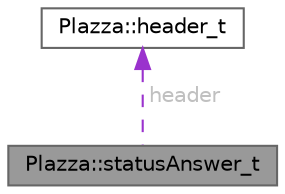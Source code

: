 digraph "Plazza::statusAnswer_t"
{
 // LATEX_PDF_SIZE
  bgcolor="transparent";
  edge [fontname=Helvetica,fontsize=10,labelfontname=Helvetica,labelfontsize=10];
  node [fontname=Helvetica,fontsize=10,shape=box,height=0.2,width=0.4];
  Node1 [id="Node000001",label="Plazza::statusAnswer_t",height=0.2,width=0.4,color="gray40", fillcolor="grey60", style="filled", fontcolor="black",tooltip="Structure representing the status answer message."];
  Node2 -> Node1 [id="edge1_Node000001_Node000002",dir="back",color="darkorchid3",style="dashed",tooltip=" ",label=" header",fontcolor="grey" ];
  Node2 [id="Node000002",label="Plazza::header_t",height=0.2,width=0.4,color="gray40", fillcolor="white", style="filled",URL="$structPlazza_1_1header__t.html",tooltip="Structure representing the header of a message."];
}
